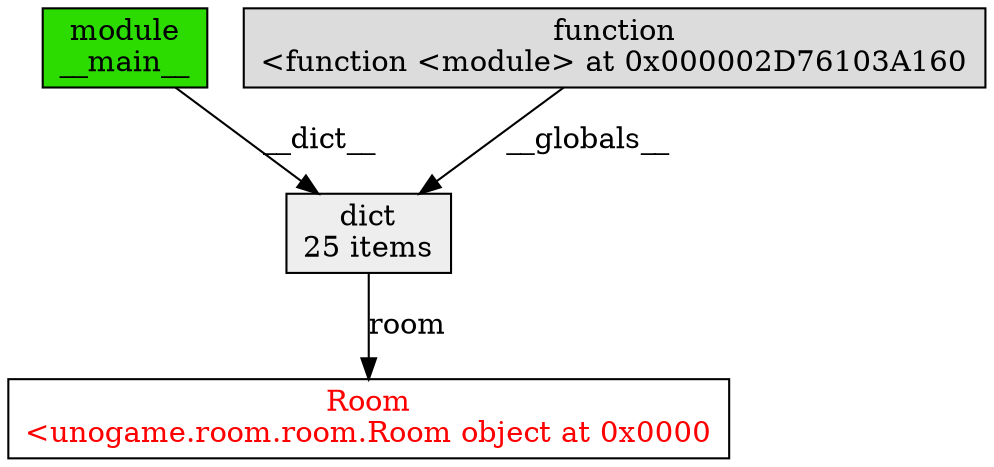 digraph ObjectGraph {
  node[shape=box, style=filled, fillcolor=white];
  o3124071381856[fontcolor=red];
  o3124071381856[label="Room\n<unogame.room.room.Room object at 0x0000"];
  o3124071381856[fillcolor="0,0,1"];
  o3124068987584 -> o3124071381856 [label="room",weight=2];
  o3124068987584[label="dict\n25 items"];
  o3124068987584[fillcolor="0,0,0.93"];
  o3124068804752 -> o3124068987584 [label="__dict__",weight=10];
  o3124068852064 -> o3124068987584 [label="__globals__",weight=10];
  o3124068804752[label="module\n__main__"];
  o3124068804752[fillcolor="0.3,1,0.86"];
  o3124068852064[label="function\n<function <module> at 0x000002D76103A160"];
  o3124068852064[fillcolor="0,0,0.86"];
}
